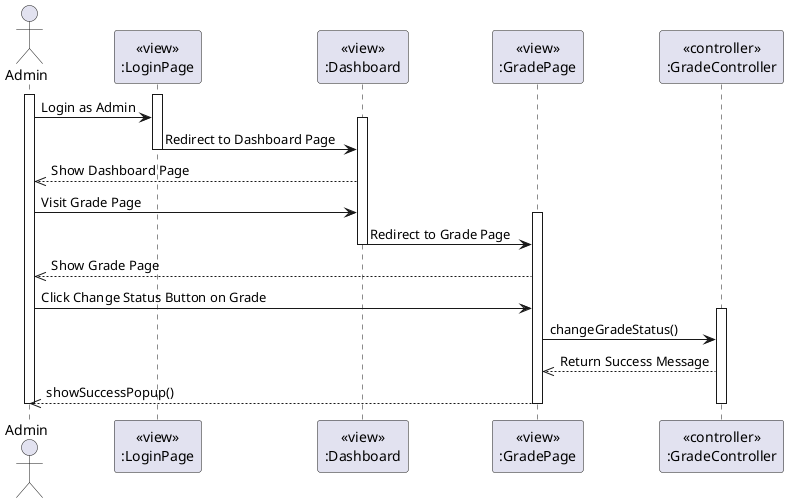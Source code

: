 @startuml ChangeGradeStatus
actor Admin
participant LoginPageView [
  <<view>>
  :LoginPage
]

participant DashboardView [
  <<view>>
  :Dashboard
]

participant GradeView [
  <<view>>
  :GradePage
]

participant GradeController [
  <<controller>>
  :GradeController
]

activate Admin
activate LoginPageView
Admin -> LoginPageView: Login as Admin
activate DashboardView
LoginPageView -> DashboardView: Redirect to Dashboard Page
deactivate LoginPageView

DashboardView -->> Admin: Show Dashboard Page

Admin -> DashboardView: Visit Grade Page
activate GradeView
DashboardView -> GradeView: Redirect to Grade Page
deactivate DashboardView

GradeView -->> Admin: Show Grade Page

Admin -> GradeView: Click Change Status Button on Grade

activate GradeController
GradeView -> GradeController: changeGradeStatus()
GradeController -->> GradeView: Return Success Message
GradeView -->> Admin: showSuccessPopup()
deactivate GradeController

deactivate Admin
deactivate GradeView
@enduml

